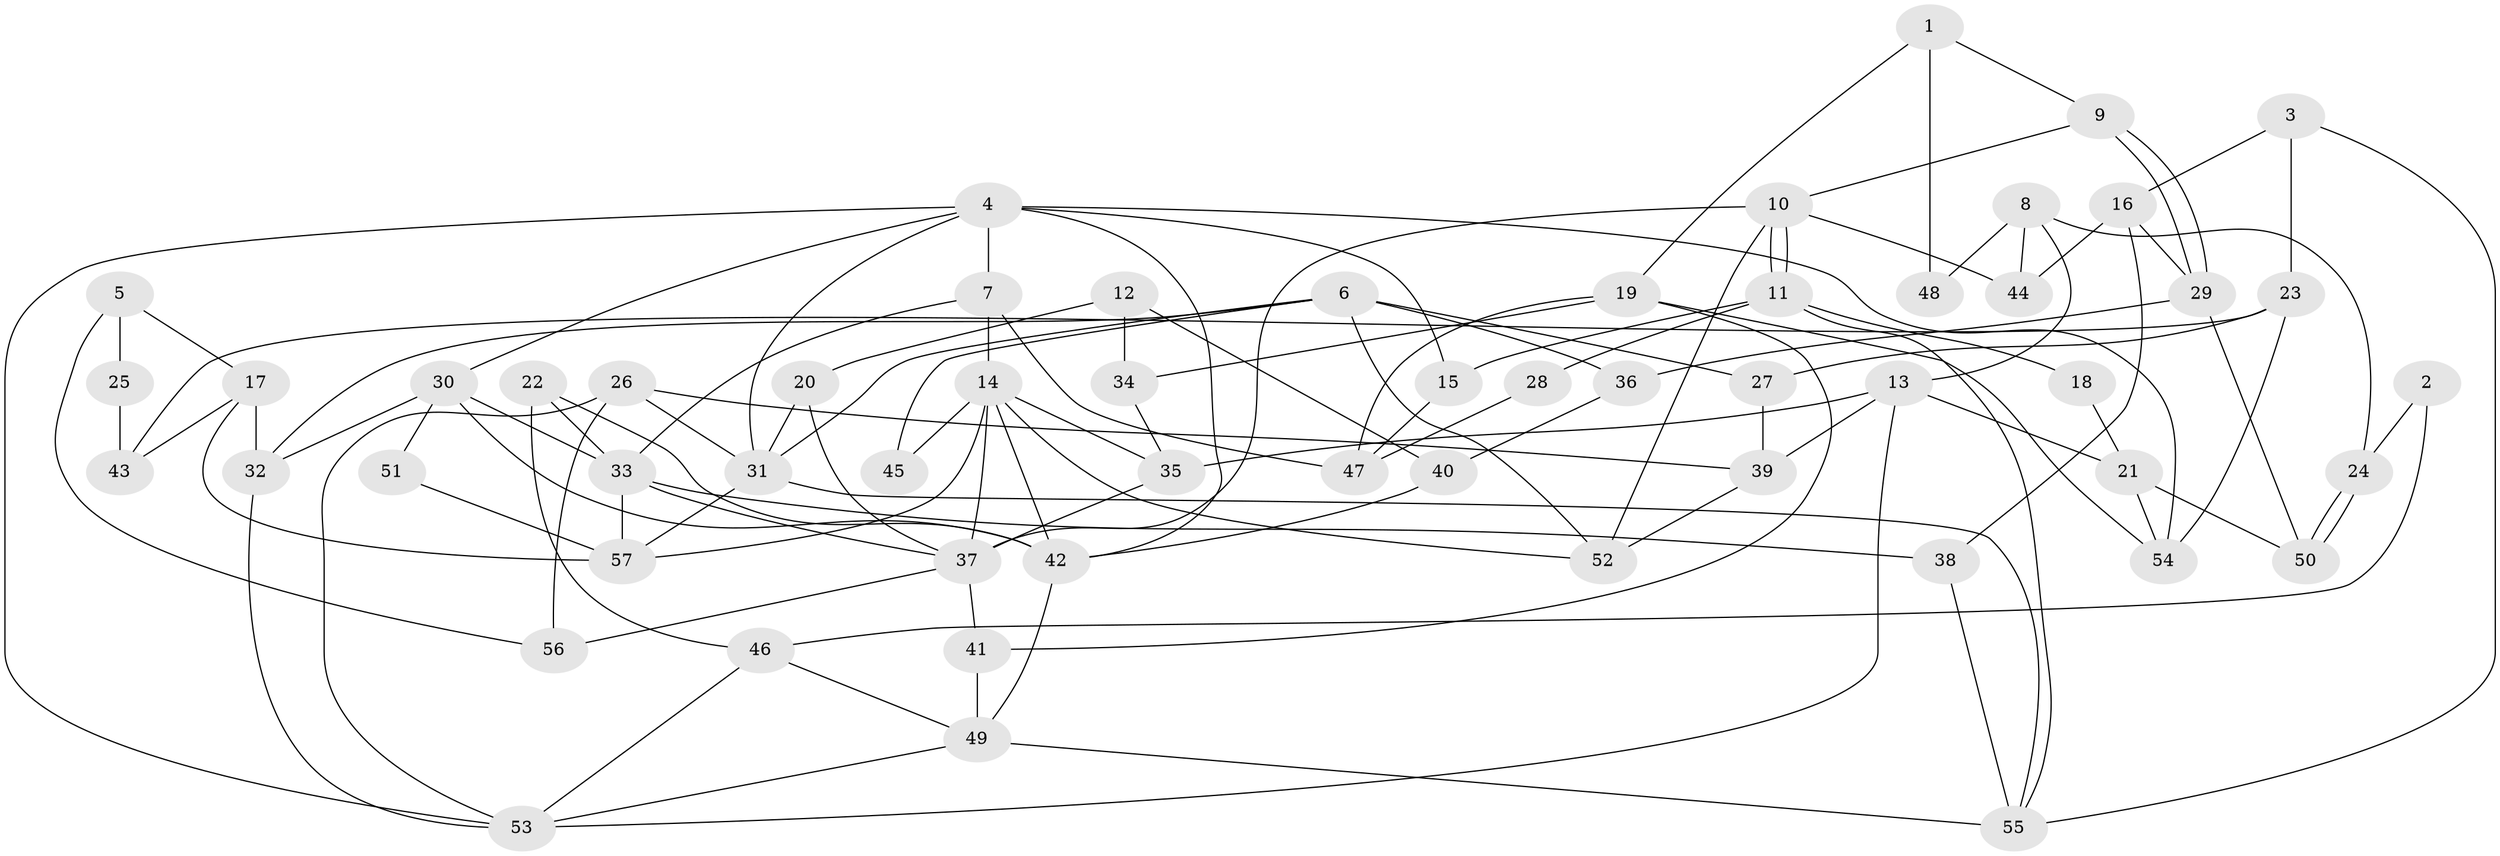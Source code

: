 // Generated by graph-tools (version 1.1) at 2025/49/03/09/25 04:49:51]
// undirected, 57 vertices, 114 edges
graph export_dot {
graph [start="1"]
  node [color=gray90,style=filled];
  1;
  2;
  3;
  4;
  5;
  6;
  7;
  8;
  9;
  10;
  11;
  12;
  13;
  14;
  15;
  16;
  17;
  18;
  19;
  20;
  21;
  22;
  23;
  24;
  25;
  26;
  27;
  28;
  29;
  30;
  31;
  32;
  33;
  34;
  35;
  36;
  37;
  38;
  39;
  40;
  41;
  42;
  43;
  44;
  45;
  46;
  47;
  48;
  49;
  50;
  51;
  52;
  53;
  54;
  55;
  56;
  57;
  1 -- 19;
  1 -- 9;
  1 -- 48;
  2 -- 24;
  2 -- 46;
  3 -- 23;
  3 -- 55;
  3 -- 16;
  4 -- 53;
  4 -- 30;
  4 -- 7;
  4 -- 15;
  4 -- 31;
  4 -- 42;
  4 -- 54;
  5 -- 17;
  5 -- 56;
  5 -- 25;
  6 -- 52;
  6 -- 31;
  6 -- 27;
  6 -- 32;
  6 -- 36;
  6 -- 45;
  7 -- 14;
  7 -- 33;
  7 -- 47;
  8 -- 13;
  8 -- 44;
  8 -- 24;
  8 -- 48;
  9 -- 29;
  9 -- 29;
  9 -- 10;
  10 -- 52;
  10 -- 11;
  10 -- 11;
  10 -- 37;
  10 -- 44;
  11 -- 55;
  11 -- 15;
  11 -- 18;
  11 -- 28;
  12 -- 34;
  12 -- 40;
  12 -- 20;
  13 -- 53;
  13 -- 35;
  13 -- 21;
  13 -- 39;
  14 -- 57;
  14 -- 37;
  14 -- 35;
  14 -- 42;
  14 -- 45;
  14 -- 52;
  15 -- 47;
  16 -- 38;
  16 -- 29;
  16 -- 44;
  17 -- 32;
  17 -- 57;
  17 -- 43;
  18 -- 21;
  19 -- 54;
  19 -- 47;
  19 -- 34;
  19 -- 41;
  20 -- 37;
  20 -- 31;
  21 -- 50;
  21 -- 54;
  22 -- 42;
  22 -- 46;
  22 -- 33;
  23 -- 27;
  23 -- 54;
  23 -- 43;
  24 -- 50;
  24 -- 50;
  25 -- 43;
  26 -- 31;
  26 -- 53;
  26 -- 39;
  26 -- 56;
  27 -- 39;
  28 -- 47;
  29 -- 36;
  29 -- 50;
  30 -- 33;
  30 -- 42;
  30 -- 32;
  30 -- 51;
  31 -- 55;
  31 -- 57;
  32 -- 53;
  33 -- 37;
  33 -- 38;
  33 -- 57;
  34 -- 35;
  35 -- 37;
  36 -- 40;
  37 -- 41;
  37 -- 56;
  38 -- 55;
  39 -- 52;
  40 -- 42;
  41 -- 49;
  42 -- 49;
  46 -- 49;
  46 -- 53;
  49 -- 53;
  49 -- 55;
  51 -- 57;
}

